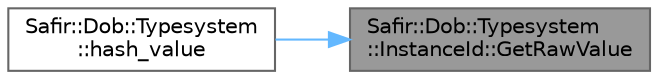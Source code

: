 digraph "Safir::Dob::Typesystem::InstanceId::GetRawValue"
{
 // LATEX_PDF_SIZE
  bgcolor="transparent";
  edge [fontname=Helvetica,fontsize=10,labelfontname=Helvetica,labelfontsize=10];
  node [fontname=Helvetica,fontsize=10,shape=box,height=0.2,width=0.4];
  rankdir="RL";
  Node1 [label="Safir::Dob::Typesystem\l::InstanceId::GetRawValue",height=0.2,width=0.4,color="gray40", fillcolor="grey60", style="filled", fontcolor="black",tooltip="Get the raw 64 bit integer identifier."];
  Node1 -> Node2 [dir="back",color="steelblue1",style="solid"];
  Node2 [label="Safir::Dob::Typesystem\l::hash_value",height=0.2,width=0.4,color="grey40", fillcolor="white", style="filled",URL="$a00398.html#a5f463a0ee2d7bd3e50383bbd12561cc0",tooltip=" "];
}
